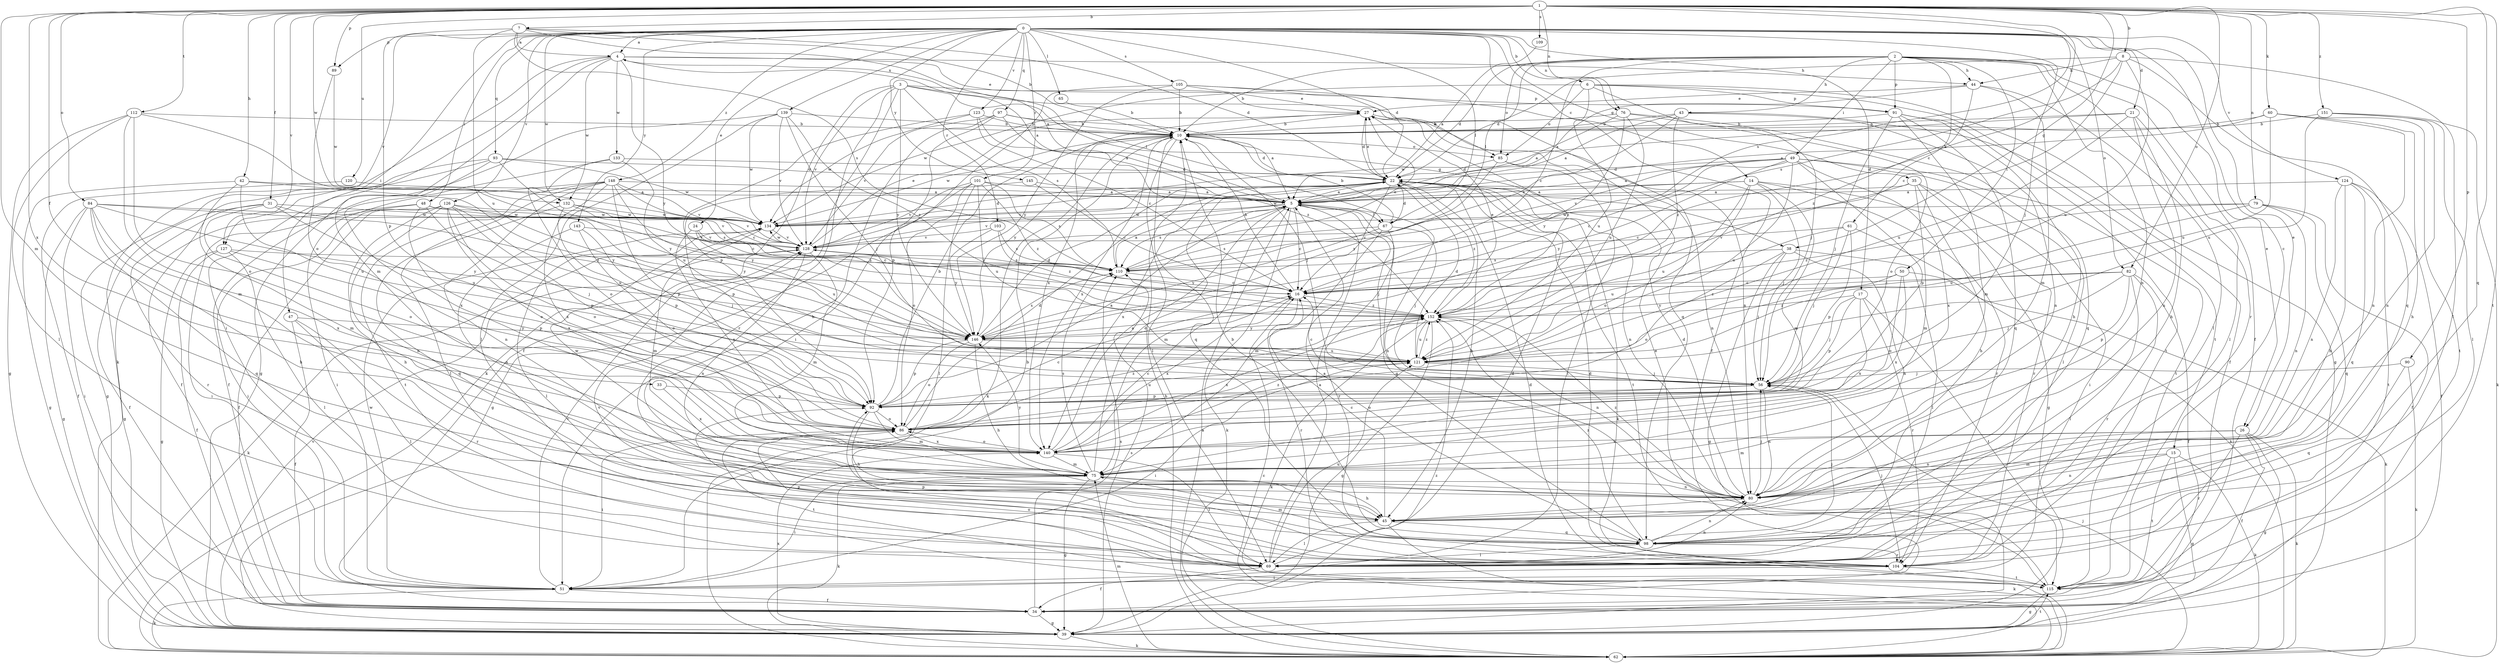 strict digraph  {
0;
1;
2;
3;
4;
5;
6;
7;
8;
10;
14;
15;
16;
17;
21;
22;
24;
26;
27;
31;
33;
34;
35;
38;
39;
42;
43;
44;
45;
47;
48;
49;
50;
51;
56;
60;
61;
62;
65;
67;
69;
75;
76;
79;
80;
82;
84;
85;
86;
89;
90;
91;
92;
93;
97;
98;
101;
103;
104;
105;
109;
110;
112;
115;
120;
121;
123;
124;
126;
127;
128;
132;
133;
134;
139;
140;
143;
145;
146;
148;
151;
152;
0 -> 4  [label=a];
0 -> 6  [label=b];
0 -> 14  [label=c];
0 -> 15  [label=c];
0 -> 17  [label=d];
0 -> 21  [label=d];
0 -> 22  [label=d];
0 -> 24  [label=e];
0 -> 26  [label=e];
0 -> 35  [label=g];
0 -> 47  [label=i];
0 -> 48  [label=i];
0 -> 56  [label=j];
0 -> 65  [label=l];
0 -> 67  [label=l];
0 -> 76  [label=n];
0 -> 82  [label=o];
0 -> 89  [label=p];
0 -> 93  [label=q];
0 -> 97  [label=q];
0 -> 101  [label=r];
0 -> 103  [label=r];
0 -> 105  [label=s];
0 -> 123  [label=v];
0 -> 124  [label=v];
0 -> 126  [label=v];
0 -> 127  [label=v];
0 -> 132  [label=w];
0 -> 139  [label=x];
0 -> 143  [label=y];
0 -> 145  [label=y];
0 -> 148  [label=z];
1 -> 7  [label=b];
1 -> 8  [label=b];
1 -> 16  [label=c];
1 -> 31  [label=f];
1 -> 33  [label=f];
1 -> 38  [label=g];
1 -> 42  [label=h];
1 -> 60  [label=k];
1 -> 75  [label=m];
1 -> 76  [label=n];
1 -> 79  [label=n];
1 -> 82  [label=o];
1 -> 84  [label=o];
1 -> 89  [label=p];
1 -> 90  [label=p];
1 -> 98  [label=q];
1 -> 109  [label=s];
1 -> 110  [label=s];
1 -> 112  [label=t];
1 -> 115  [label=t];
1 -> 120  [label=u];
1 -> 127  [label=v];
1 -> 132  [label=w];
1 -> 140  [label=x];
1 -> 151  [label=z];
2 -> 10  [label=b];
2 -> 16  [label=c];
2 -> 22  [label=d];
2 -> 26  [label=e];
2 -> 34  [label=f];
2 -> 43  [label=h];
2 -> 44  [label=h];
2 -> 49  [label=i];
2 -> 50  [label=i];
2 -> 61  [label=k];
2 -> 67  [label=l];
2 -> 80  [label=n];
2 -> 85  [label=o];
2 -> 91  [label=p];
2 -> 104  [label=r];
3 -> 34  [label=f];
3 -> 38  [label=g];
3 -> 62  [label=k];
3 -> 85  [label=o];
3 -> 91  [label=p];
3 -> 104  [label=r];
3 -> 110  [label=s];
3 -> 128  [label=v];
3 -> 146  [label=y];
4 -> 27  [label=e];
4 -> 44  [label=h];
4 -> 51  [label=i];
4 -> 62  [label=k];
4 -> 67  [label=l];
4 -> 75  [label=m];
4 -> 132  [label=w];
4 -> 133  [label=w];
4 -> 146  [label=y];
5 -> 4  [label=a];
5 -> 16  [label=c];
5 -> 56  [label=j];
5 -> 62  [label=k];
5 -> 67  [label=l];
5 -> 75  [label=m];
5 -> 80  [label=n];
5 -> 98  [label=q];
5 -> 110  [label=s];
5 -> 128  [label=v];
5 -> 134  [label=w];
6 -> 39  [label=g];
6 -> 56  [label=j];
6 -> 85  [label=o];
6 -> 91  [label=p];
6 -> 115  [label=t];
6 -> 121  [label=u];
6 -> 134  [label=w];
7 -> 4  [label=a];
7 -> 5  [label=a];
7 -> 10  [label=b];
7 -> 22  [label=d];
7 -> 92  [label=p];
7 -> 110  [label=s];
7 -> 121  [label=u];
8 -> 16  [label=c];
8 -> 22  [label=d];
8 -> 44  [label=h];
8 -> 69  [label=l];
8 -> 98  [label=q];
8 -> 110  [label=s];
8 -> 121  [label=u];
10 -> 22  [label=d];
10 -> 56  [label=j];
10 -> 62  [label=k];
10 -> 69  [label=l];
10 -> 85  [label=o];
10 -> 98  [label=q];
10 -> 134  [label=w];
10 -> 140  [label=x];
10 -> 146  [label=y];
14 -> 5  [label=a];
14 -> 39  [label=g];
14 -> 56  [label=j];
14 -> 75  [label=m];
14 -> 86  [label=o];
14 -> 104  [label=r];
14 -> 121  [label=u];
14 -> 134  [label=w];
15 -> 39  [label=g];
15 -> 62  [label=k];
15 -> 75  [label=m];
15 -> 80  [label=n];
15 -> 115  [label=t];
16 -> 10  [label=b];
16 -> 104  [label=r];
16 -> 140  [label=x];
16 -> 152  [label=z];
17 -> 56  [label=j];
17 -> 92  [label=p];
17 -> 104  [label=r];
17 -> 115  [label=t];
17 -> 140  [label=x];
17 -> 152  [label=z];
21 -> 10  [label=b];
21 -> 45  [label=h];
21 -> 69  [label=l];
21 -> 80  [label=n];
21 -> 121  [label=u];
21 -> 134  [label=w];
22 -> 5  [label=a];
22 -> 16  [label=c];
22 -> 27  [label=e];
22 -> 45  [label=h];
22 -> 62  [label=k];
22 -> 80  [label=n];
22 -> 115  [label=t];
22 -> 128  [label=v];
22 -> 140  [label=x];
22 -> 152  [label=z];
24 -> 16  [label=c];
24 -> 121  [label=u];
24 -> 128  [label=v];
24 -> 140  [label=x];
26 -> 34  [label=f];
26 -> 39  [label=g];
26 -> 62  [label=k];
26 -> 75  [label=m];
26 -> 80  [label=n];
26 -> 104  [label=r];
26 -> 140  [label=x];
27 -> 10  [label=b];
27 -> 22  [label=d];
27 -> 80  [label=n];
27 -> 140  [label=x];
27 -> 152  [label=z];
31 -> 34  [label=f];
31 -> 86  [label=o];
31 -> 104  [label=r];
31 -> 110  [label=s];
31 -> 121  [label=u];
31 -> 134  [label=w];
33 -> 92  [label=p];
33 -> 140  [label=x];
34 -> 39  [label=g];
34 -> 110  [label=s];
35 -> 5  [label=a];
35 -> 16  [label=c];
35 -> 45  [label=h];
35 -> 51  [label=i];
35 -> 75  [label=m];
35 -> 104  [label=r];
38 -> 39  [label=g];
38 -> 56  [label=j];
38 -> 69  [label=l];
38 -> 80  [label=n];
38 -> 86  [label=o];
38 -> 110  [label=s];
39 -> 62  [label=k];
39 -> 110  [label=s];
39 -> 115  [label=t];
39 -> 128  [label=v];
39 -> 140  [label=x];
39 -> 152  [label=z];
42 -> 5  [label=a];
42 -> 39  [label=g];
42 -> 75  [label=m];
42 -> 121  [label=u];
42 -> 146  [label=y];
43 -> 5  [label=a];
43 -> 10  [label=b];
43 -> 34  [label=f];
43 -> 80  [label=n];
43 -> 110  [label=s];
43 -> 152  [label=z];
44 -> 5  [label=a];
44 -> 27  [label=e];
44 -> 69  [label=l];
44 -> 75  [label=m];
44 -> 152  [label=z];
45 -> 16  [label=c];
45 -> 62  [label=k];
45 -> 69  [label=l];
45 -> 98  [label=q];
47 -> 34  [label=f];
47 -> 69  [label=l];
47 -> 104  [label=r];
47 -> 146  [label=y];
48 -> 39  [label=g];
48 -> 51  [label=i];
48 -> 56  [label=j];
48 -> 86  [label=o];
48 -> 128  [label=v];
48 -> 134  [label=w];
49 -> 5  [label=a];
49 -> 16  [label=c];
49 -> 22  [label=d];
49 -> 69  [label=l];
49 -> 92  [label=p];
49 -> 115  [label=t];
49 -> 121  [label=u];
49 -> 128  [label=v];
49 -> 140  [label=x];
49 -> 146  [label=y];
50 -> 16  [label=c];
50 -> 62  [label=k];
50 -> 86  [label=o];
50 -> 140  [label=x];
50 -> 152  [label=z];
51 -> 10  [label=b];
51 -> 34  [label=f];
51 -> 62  [label=k];
51 -> 128  [label=v];
51 -> 134  [label=w];
56 -> 16  [label=c];
56 -> 80  [label=n];
56 -> 86  [label=o];
56 -> 92  [label=p];
60 -> 5  [label=a];
60 -> 10  [label=b];
60 -> 45  [label=h];
60 -> 80  [label=n];
60 -> 115  [label=t];
60 -> 121  [label=u];
61 -> 56  [label=j];
61 -> 62  [label=k];
61 -> 92  [label=p];
61 -> 121  [label=u];
61 -> 128  [label=v];
62 -> 5  [label=a];
62 -> 10  [label=b];
62 -> 16  [label=c];
62 -> 56  [label=j];
62 -> 75  [label=m];
65 -> 10  [label=b];
67 -> 10  [label=b];
67 -> 22  [label=d];
67 -> 56  [label=j];
67 -> 75  [label=m];
67 -> 104  [label=r];
67 -> 110  [label=s];
67 -> 146  [label=y];
69 -> 5  [label=a];
69 -> 22  [label=d];
69 -> 34  [label=f];
69 -> 80  [label=n];
69 -> 92  [label=p];
69 -> 121  [label=u];
75 -> 22  [label=d];
75 -> 39  [label=g];
75 -> 45  [label=h];
75 -> 51  [label=i];
75 -> 62  [label=k];
75 -> 80  [label=n];
75 -> 110  [label=s];
75 -> 134  [label=w];
75 -> 146  [label=y];
76 -> 5  [label=a];
76 -> 10  [label=b];
76 -> 86  [label=o];
76 -> 98  [label=q];
76 -> 121  [label=u];
76 -> 146  [label=y];
79 -> 34  [label=f];
79 -> 80  [label=n];
79 -> 98  [label=q];
79 -> 121  [label=u];
79 -> 134  [label=w];
79 -> 152  [label=z];
80 -> 22  [label=d];
80 -> 45  [label=h];
80 -> 56  [label=j];
80 -> 152  [label=z];
82 -> 16  [label=c];
82 -> 34  [label=f];
82 -> 56  [label=j];
82 -> 69  [label=l];
82 -> 92  [label=p];
82 -> 104  [label=r];
82 -> 146  [label=y];
84 -> 39  [label=g];
84 -> 45  [label=h];
84 -> 51  [label=i];
84 -> 98  [label=q];
84 -> 134  [label=w];
84 -> 140  [label=x];
84 -> 146  [label=y];
84 -> 152  [label=z];
85 -> 22  [label=d];
85 -> 51  [label=i];
85 -> 80  [label=n];
85 -> 146  [label=y];
86 -> 16  [label=c];
86 -> 22  [label=d];
86 -> 51  [label=i];
86 -> 115  [label=t];
86 -> 140  [label=x];
86 -> 152  [label=z];
89 -> 86  [label=o];
89 -> 134  [label=w];
90 -> 56  [label=j];
90 -> 62  [label=k];
90 -> 98  [label=q];
91 -> 10  [label=b];
91 -> 45  [label=h];
91 -> 56  [label=j];
91 -> 75  [label=m];
91 -> 98  [label=q];
91 -> 115  [label=t];
92 -> 5  [label=a];
92 -> 10  [label=b];
92 -> 45  [label=h];
92 -> 75  [label=m];
92 -> 86  [label=o];
92 -> 121  [label=u];
93 -> 22  [label=d];
93 -> 34  [label=f];
93 -> 39  [label=g];
93 -> 134  [label=w];
93 -> 140  [label=x];
93 -> 146  [label=y];
97 -> 5  [label=a];
97 -> 10  [label=b];
97 -> 45  [label=h];
97 -> 92  [label=p];
97 -> 128  [label=v];
97 -> 152  [label=z];
98 -> 5  [label=a];
98 -> 10  [label=b];
98 -> 56  [label=j];
98 -> 69  [label=l];
98 -> 75  [label=m];
98 -> 80  [label=n];
98 -> 104  [label=r];
98 -> 152  [label=z];
101 -> 5  [label=a];
101 -> 39  [label=g];
101 -> 69  [label=l];
101 -> 86  [label=o];
101 -> 110  [label=s];
101 -> 121  [label=u];
101 -> 128  [label=v];
101 -> 152  [label=z];
103 -> 110  [label=s];
103 -> 128  [label=v];
103 -> 146  [label=y];
103 -> 152  [label=z];
104 -> 22  [label=d];
104 -> 51  [label=i];
104 -> 56  [label=j];
104 -> 92  [label=p];
104 -> 115  [label=t];
104 -> 128  [label=v];
105 -> 10  [label=b];
105 -> 27  [label=e];
105 -> 34  [label=f];
105 -> 51  [label=i];
105 -> 98  [label=q];
105 -> 146  [label=y];
109 -> 5  [label=a];
110 -> 5  [label=a];
110 -> 16  [label=c];
110 -> 27  [label=e];
110 -> 128  [label=v];
112 -> 10  [label=b];
112 -> 39  [label=g];
112 -> 69  [label=l];
112 -> 75  [label=m];
112 -> 86  [label=o];
112 -> 152  [label=z];
115 -> 22  [label=d];
115 -> 27  [label=e];
115 -> 39  [label=g];
115 -> 86  [label=o];
120 -> 5  [label=a];
120 -> 34  [label=f];
121 -> 22  [label=d];
121 -> 51  [label=i];
121 -> 56  [label=j];
121 -> 152  [label=z];
123 -> 5  [label=a];
123 -> 10  [label=b];
123 -> 16  [label=c];
123 -> 92  [label=p];
123 -> 134  [label=w];
124 -> 5  [label=a];
124 -> 34  [label=f];
124 -> 45  [label=h];
124 -> 80  [label=n];
124 -> 98  [label=q];
124 -> 115  [label=t];
126 -> 34  [label=f];
126 -> 45  [label=h];
126 -> 51  [label=i];
126 -> 80  [label=n];
126 -> 86  [label=o];
126 -> 92  [label=p];
126 -> 121  [label=u];
126 -> 134  [label=w];
126 -> 140  [label=x];
126 -> 146  [label=y];
127 -> 34  [label=f];
127 -> 39  [label=g];
127 -> 69  [label=l];
127 -> 92  [label=p];
127 -> 110  [label=s];
128 -> 27  [label=e];
128 -> 62  [label=k];
128 -> 75  [label=m];
128 -> 80  [label=n];
128 -> 110  [label=s];
128 -> 134  [label=w];
132 -> 16  [label=c];
132 -> 92  [label=p];
132 -> 98  [label=q];
132 -> 128  [label=v];
132 -> 134  [label=w];
133 -> 22  [label=d];
133 -> 34  [label=f];
133 -> 86  [label=o];
133 -> 121  [label=u];
134 -> 22  [label=d];
134 -> 69  [label=l];
134 -> 75  [label=m];
134 -> 128  [label=v];
139 -> 10  [label=b];
139 -> 39  [label=g];
139 -> 56  [label=j];
139 -> 69  [label=l];
139 -> 128  [label=v];
139 -> 134  [label=w];
139 -> 152  [label=z];
140 -> 5  [label=a];
140 -> 16  [label=c];
140 -> 69  [label=l];
140 -> 75  [label=m];
140 -> 86  [label=o];
140 -> 152  [label=z];
143 -> 56  [label=j];
143 -> 80  [label=n];
143 -> 86  [label=o];
143 -> 128  [label=v];
145 -> 5  [label=a];
145 -> 16  [label=c];
145 -> 92  [label=p];
146 -> 22  [label=d];
146 -> 45  [label=h];
146 -> 86  [label=o];
146 -> 92  [label=p];
146 -> 110  [label=s];
146 -> 121  [label=u];
148 -> 5  [label=a];
148 -> 16  [label=c];
148 -> 51  [label=i];
148 -> 69  [label=l];
148 -> 80  [label=n];
148 -> 92  [label=p];
148 -> 115  [label=t];
148 -> 128  [label=v];
148 -> 140  [label=x];
148 -> 146  [label=y];
151 -> 10  [label=b];
151 -> 62  [label=k];
151 -> 69  [label=l];
151 -> 80  [label=n];
151 -> 121  [label=u];
152 -> 27  [label=e];
152 -> 39  [label=g];
152 -> 62  [label=k];
152 -> 80  [label=n];
152 -> 121  [label=u];
152 -> 140  [label=x];
152 -> 146  [label=y];
}
